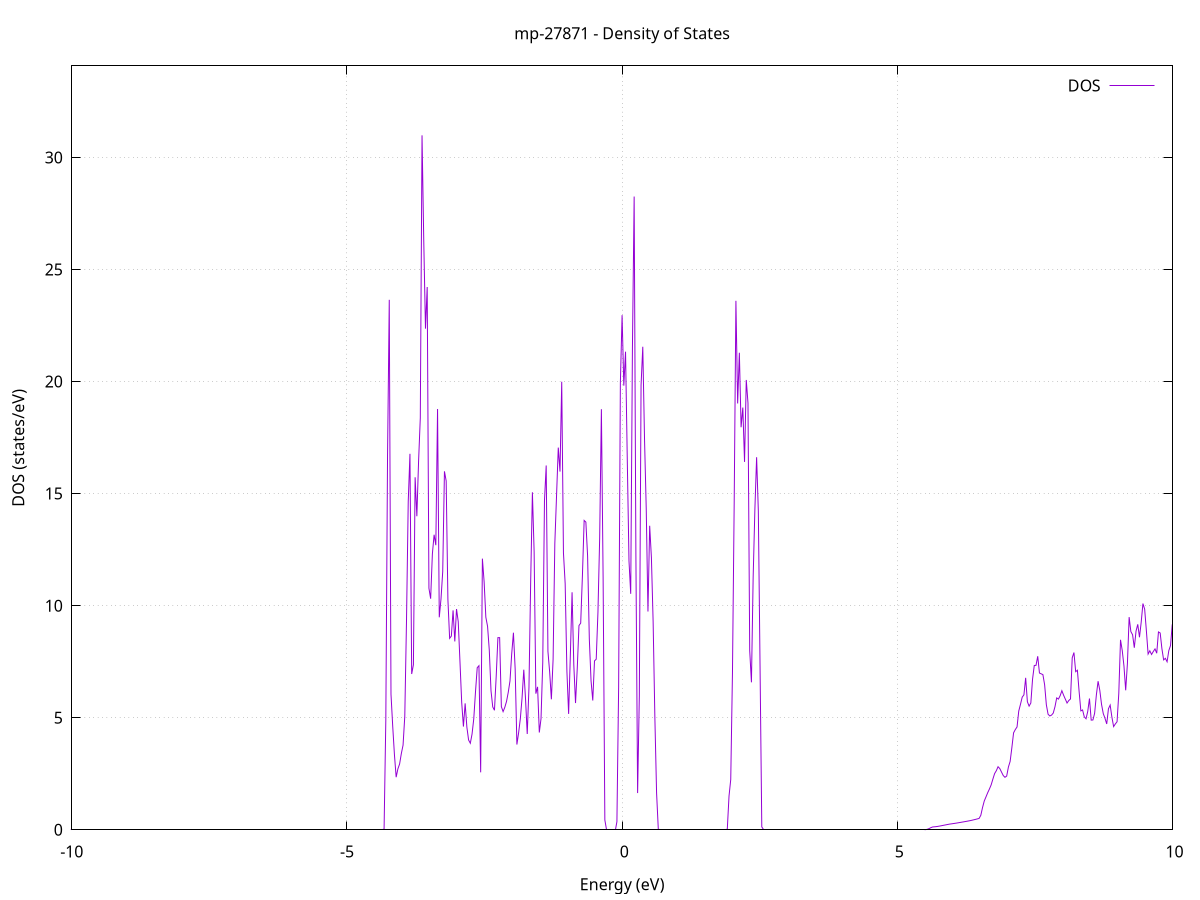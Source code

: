 set title 'mp-27871 - Density of States'
set xlabel 'Energy (eV)'
set ylabel 'DOS (states/eV)'
set grid
set xrange [-10:10]
set yrange [0:34.085]
set xzeroaxis lt -1
set terminal png size 800,600
set output 'mp-27871_dos_gnuplot.png'
plot '-' using 1:2 with lines title 'DOS'
-48.103600 0.000000
-48.072300 0.000000
-48.040900 0.000000
-48.009600 0.000000
-47.978300 0.000000
-47.946900 0.000000
-47.915600 0.000000
-47.884200 0.000000
-47.852900 0.000000
-47.821600 0.000000
-47.790200 0.000000
-47.758900 0.000000
-47.727600 0.000000
-47.696200 0.000000
-47.664900 0.000000
-47.633500 0.000000
-47.602200 0.000000
-47.570900 0.000000
-47.539500 0.000000
-47.508200 0.000000
-47.476900 0.000000
-47.445500 0.000000
-47.414200 0.000000
-47.382800 0.000000
-47.351500 0.000000
-47.320200 0.000000
-47.288800 0.000000
-47.257500 0.000000
-47.226200 0.000000
-47.194800 0.000000
-47.163500 0.000000
-47.132100 0.000000
-47.100800 0.000000
-47.069500 0.000000
-47.038100 0.000000
-47.006800 0.000000
-46.975500 0.000000
-46.944100 0.000000
-46.912800 0.000000
-46.881400 0.000000
-46.850100 0.000000
-46.818800 0.000000
-46.787400 0.000000
-46.756100 0.000000
-46.724800 0.000000
-46.693400 0.000000
-46.662100 0.000000
-46.630800 0.000000
-46.599400 0.000000
-46.568100 0.000000
-46.536700 0.000000
-46.505400 0.000000
-46.474100 0.000000
-46.442700 0.000000
-46.411400 0.000000
-46.380100 0.000000
-46.348700 0.000000
-46.317400 0.000000
-46.286000 0.000000
-46.254700 0.000000
-46.223400 0.000000
-46.192000 0.000000
-46.160700 0.000000
-46.129400 0.000000
-46.098000 0.000000
-46.066700 0.000000
-46.035300 0.000000
-46.004000 0.000000
-45.972700 0.000000
-45.941300 0.000000
-45.910000 0.000000
-45.878700 0.000000
-45.847300 0.000000
-45.816000 0.000000
-45.784600 0.000000
-45.753300 0.000000
-45.722000 0.000000
-45.690600 0.000000
-45.659300 0.000000
-45.628000 0.000000
-45.596600 0.000000
-45.565300 0.000000
-45.534000 0.000000
-45.502600 0.000000
-45.471300 0.000000
-45.439900 0.000000
-45.408600 0.000000
-45.377300 0.000000
-45.345900 0.000000
-45.314600 0.000000
-45.283300 0.000000
-45.251900 674.946700
-45.220600 0.000000
-45.189200 0.000000
-45.157900 0.000000
-45.126600 0.000000
-45.095200 0.000000
-45.063900 0.000000
-45.032600 0.000000
-45.001200 0.000000
-44.969900 0.000000
-44.938500 0.000000
-44.907200 0.000000
-44.875900 0.000000
-44.844500 0.000000
-44.813200 0.000000
-44.781900 0.000000
-44.750500 0.000000
-44.719200 0.000000
-44.687800 0.000000
-44.656500 0.000000
-44.625200 0.000000
-44.593800 0.000000
-44.562500 0.000000
-44.531200 0.000000
-44.499800 0.000000
-44.468500 0.000000
-44.437100 0.000000
-44.405800 0.000000
-44.374500 0.000000
-44.343100 0.000000
-44.311800 0.000000
-44.280500 0.000000
-44.249100 0.000000
-44.217800 0.000000
-44.186500 0.000000
-44.155100 0.000000
-44.123800 0.000000
-44.092400 0.000000
-44.061100 0.000000
-44.029800 0.000000
-43.998400 0.000000
-43.967100 0.000000
-43.935800 0.000000
-43.904400 0.000000
-43.873100 0.000000
-43.841700 0.000000
-43.810400 0.000000
-43.779100 0.000000
-43.747700 0.000000
-43.716400 0.000000
-43.685100 0.000000
-43.653700 0.000000
-43.622400 0.000000
-43.591000 0.000000
-43.559700 0.000000
-43.528400 0.000000
-43.497000 0.000000
-43.465700 0.000000
-43.434400 0.000000
-43.403000 0.000000
-43.371700 0.000000
-43.340300 0.000000
-43.309000 0.000000
-43.277700 0.000000
-43.246300 0.000000
-43.215000 0.000000
-43.183700 0.000000
-43.152300 0.000000
-43.121000 0.000000
-43.089700 0.000000
-43.058300 0.000000
-43.027000 0.000000
-42.995600 0.000000
-42.964300 0.000000
-42.933000 0.000000
-42.901600 0.000000
-42.870300 0.000000
-42.839000 0.000000
-42.807600 0.000000
-42.776300 0.000000
-42.744900 0.000000
-42.713600 0.000000
-42.682300 0.000000
-42.650900 0.000000
-42.619600 0.000000
-42.588300 0.000000
-42.556900 0.000000
-42.525600 0.000000
-42.494200 0.000000
-42.462900 0.000000
-42.431600 0.000000
-42.400200 0.000000
-42.368900 0.000000
-42.337600 0.000000
-42.306200 0.000000
-42.274900 0.000000
-42.243500 0.000000
-42.212200 0.000000
-42.180900 0.000000
-42.149500 0.000000
-42.118200 0.000000
-42.086900 0.000000
-42.055500 0.000000
-42.024200 0.000000
-41.992800 0.000000
-41.961500 0.000000
-41.930200 0.000000
-41.898800 0.000000
-41.867500 0.000000
-41.836200 0.000000
-41.804800 0.000000
-41.773500 0.000000
-41.742200 0.000000
-41.710800 0.000000
-41.679500 0.000000
-41.648100 0.000000
-41.616800 0.000000
-41.585500 0.000000
-41.554100 0.000000
-41.522800 0.000000
-41.491500 0.000000
-41.460100 0.000000
-41.428800 0.000000
-41.397400 0.000000
-41.366100 0.000000
-41.334800 0.000000
-41.303400 0.000000
-41.272100 0.000000
-41.240800 0.000000
-41.209400 0.000000
-41.178100 0.000000
-41.146700 0.000000
-41.115400 0.000000
-41.084100 0.000000
-41.052700 0.000000
-41.021400 0.000000
-40.990100 0.000000
-40.958700 0.000000
-40.927400 0.000000
-40.896000 0.000000
-40.864700 0.000000
-40.833400 0.000000
-40.802000 0.000000
-40.770700 0.000000
-40.739400 0.000000
-40.708000 0.000000
-40.676700 0.000000
-40.645300 0.000000
-40.614000 0.000000
-40.582700 0.000000
-40.551300 0.000000
-40.520000 0.000000
-40.488700 0.000000
-40.457300 0.000000
-40.426000 0.000000
-40.394700 0.000000
-40.363300 0.000000
-40.332000 0.000000
-40.300600 0.000000
-40.269300 0.000000
-40.238000 0.000000
-40.206600 0.000000
-40.175300 0.000000
-40.144000 0.000000
-40.112600 0.000000
-40.081300 0.000000
-40.049900 0.000000
-40.018600 0.000000
-39.987300 0.000000
-39.955900 0.000000
-39.924600 0.000000
-39.893300 0.000000
-39.861900 0.000000
-39.830600 0.000000
-39.799200 0.000000
-39.767900 0.000000
-39.736600 0.000000
-39.705200 0.000000
-39.673900 0.000000
-39.642600 0.000000
-39.611200 0.000000
-39.579900 0.000000
-39.548500 0.000000
-39.517200 0.000000
-39.485900 0.000000
-39.454500 0.000000
-39.423200 0.000000
-39.391900 0.000000
-39.360500 0.000000
-39.329200 0.000000
-39.297900 0.000000
-39.266500 0.000000
-39.235200 0.000000
-39.203800 0.000000
-39.172500 0.000000
-39.141200 0.000000
-39.109800 0.000000
-39.078500 0.000000
-39.047200 0.000000
-39.015800 0.000000
-38.984500 0.000000
-38.953100 0.000000
-38.921800 0.000000
-38.890500 0.000000
-38.859100 0.000000
-38.827800 0.000000
-38.796500 0.000000
-38.765100 0.000000
-38.733800 0.000000
-38.702400 0.000000
-38.671100 0.000000
-38.639800 0.000000
-38.608400 0.000000
-38.577100 0.000000
-38.545800 0.000000
-38.514400 0.000000
-38.483100 0.000000
-38.451700 0.000000
-38.420400 0.000000
-38.389100 0.000000
-38.357700 0.000000
-38.326400 0.000000
-38.295100 0.000000
-38.263700 0.000000
-38.232400 0.000000
-38.201000 0.000000
-38.169700 0.000000
-38.138400 0.000000
-38.107000 0.000000
-38.075700 0.000000
-38.044400 0.000000
-38.013000 0.000000
-37.981700 0.000000
-37.950400 0.000000
-37.919000 0.000000
-37.887700 0.000000
-37.856300 0.000000
-37.825000 0.000000
-37.793700 0.000000
-37.762300 0.000000
-37.731000 0.000000
-37.699700 0.000000
-37.668300 0.000000
-37.637000 0.000000
-37.605600 0.000000
-37.574300 0.000000
-37.543000 0.000000
-37.511600 0.000000
-37.480300 0.000000
-37.449000 0.000000
-37.417600 0.000000
-37.386300 0.000000
-37.354900 0.000000
-37.323600 0.000000
-37.292300 0.000000
-37.260900 0.000000
-37.229600 0.000000
-37.198300 0.000000
-37.166900 0.000000
-37.135600 0.000000
-37.104200 0.000000
-37.072900 0.000000
-37.041600 0.000000
-37.010200 0.000000
-36.978900 0.000000
-36.947600 0.000000
-36.916200 0.000000
-36.884900 0.000000
-36.853600 0.000000
-36.822200 0.000000
-36.790900 0.000000
-36.759500 0.000000
-36.728200 0.000000
-36.696900 0.000000
-36.665500 0.000000
-36.634200 0.000000
-36.602900 0.000000
-36.571500 0.000000
-36.540200 0.000000
-36.508800 0.000000
-36.477500 0.000000
-36.446200 0.000000
-36.414800 0.000000
-36.383500 0.000000
-36.352200 0.000000
-36.320800 0.000000
-36.289500 0.000000
-36.258100 0.000000
-36.226800 0.000000
-36.195500 0.000000
-36.164100 0.000000
-36.132800 0.000000
-36.101500 0.000000
-36.070100 0.000000
-36.038800 0.000000
-36.007400 0.000000
-35.976100 0.000000
-35.944800 0.000000
-35.913400 0.000000
-35.882100 0.000000
-35.850800 0.000000
-35.819400 0.000000
-35.788100 0.000000
-35.756700 0.000000
-35.725400 0.000000
-35.694100 0.000000
-35.662700 0.000000
-35.631400 0.000000
-35.600100 0.000000
-35.568700 0.000000
-35.537400 0.000000
-35.506100 0.000000
-35.474700 0.000000
-35.443400 0.000000
-35.412000 0.000000
-35.380700 0.000000
-35.349400 0.000000
-35.318000 0.000000
-35.286700 0.000000
-35.255400 0.000000
-35.224000 0.000000
-35.192700 0.000000
-35.161300 0.000000
-35.130000 0.000000
-35.098700 0.000000
-35.067300 0.000000
-35.036000 0.000000
-35.004700 0.000000
-34.973300 0.000000
-34.942000 0.000000
-34.910600 0.000000
-34.879300 0.000000
-34.848000 0.000000
-34.816600 0.000000
-34.785300 0.000000
-34.754000 0.000000
-34.722600 0.000000
-34.691300 0.000000
-34.659900 0.000000
-34.628600 0.000000
-34.597300 0.000000
-34.565900 0.000000
-34.534600 0.000000
-34.503300 0.000000
-34.471900 0.000000
-34.440600 0.000000
-34.409300 0.000000
-34.377900 0.000000
-34.346600 0.000000
-34.315200 0.000000
-34.283900 0.000000
-34.252600 0.000000
-34.221200 0.000000
-34.189900 0.000000
-34.158600 0.000000
-34.127200 0.000000
-34.095900 0.000000
-34.064500 0.000000
-34.033200 0.000000
-34.001900 0.000000
-33.970500 0.000000
-33.939200 0.000000
-33.907900 0.000000
-33.876500 0.000000
-33.845200 0.000000
-33.813800 0.000000
-33.782500 0.000000
-33.751200 0.000000
-33.719800 0.000000
-33.688500 0.000000
-33.657200 0.000000
-33.625800 0.000000
-33.594500 0.000000
-33.563100 0.000000
-33.531800 0.000000
-33.500500 0.000000
-33.469100 0.000000
-33.437800 0.000000
-33.406500 0.000000
-33.375100 0.000000
-33.343800 0.000000
-33.312400 0.000000
-33.281100 0.000000
-33.249800 0.000000
-33.218400 0.000000
-33.187100 0.000000
-33.155800 0.000000
-33.124400 0.000000
-33.093100 0.000000
-33.061800 0.000000
-33.030400 0.000000
-32.999100 0.000000
-32.967700 0.000000
-32.936400 0.000000
-32.905100 0.000000
-32.873700 0.000000
-32.842400 0.000000
-32.811100 0.000000
-32.779700 0.000000
-32.748400 0.000000
-32.717000 0.000000
-32.685700 0.000000
-32.654400 0.000000
-32.623000 0.000000
-32.591700 0.000000
-32.560400 0.000000
-32.529000 0.000000
-32.497700 0.000000
-32.466300 0.000000
-32.435000 0.000000
-32.403700 0.000000
-32.372300 0.000000
-32.341000 0.000000
-32.309700 0.000000
-32.278300 0.000000
-32.247000 0.000000
-32.215600 0.000000
-32.184300 0.000000
-32.153000 0.000000
-32.121600 0.000000
-32.090300 0.000000
-32.059000 0.000000
-32.027600 0.000000
-31.996300 0.000000
-31.965000 0.000000
-31.933600 0.000000
-31.902300 0.000000
-31.870900 0.000000
-31.839600 0.000000
-31.808300 0.000000
-31.776900 0.000000
-31.745600 0.000000
-31.714300 0.000000
-31.682900 0.000000
-31.651600 0.000000
-31.620200 0.000000
-31.588900 0.000000
-31.557600 0.000000
-31.526200 0.000000
-31.494900 0.000000
-31.463600 0.000000
-31.432200 0.000000
-31.400900 0.000000
-31.369500 0.000000
-31.338200 0.000000
-31.306900 0.000000
-31.275500 0.000000
-31.244200 0.000000
-31.212900 0.000000
-31.181500 0.000000
-31.150200 0.000000
-31.118800 0.000000
-31.087500 0.000000
-31.056200 0.000000
-31.024800 0.000000
-30.993500 0.000000
-30.962200 0.000000
-30.930800 0.000000
-30.899500 0.000000
-30.868100 0.000000
-30.836800 0.000000
-30.805500 0.000000
-30.774100 0.000000
-30.742800 0.000000
-30.711500 0.000000
-30.680100 0.000000
-30.648800 0.000000
-30.617500 0.000000
-30.586100 0.000000
-30.554800 0.000000
-30.523400 0.000000
-30.492100 0.000000
-30.460800 0.000000
-30.429400 0.000000
-30.398100 0.000000
-30.366800 0.000000
-30.335400 0.000000
-30.304100 0.000000
-30.272700 0.000000
-30.241400 0.000000
-30.210100 0.000000
-30.178700 0.000000
-30.147400 0.000000
-30.116100 0.000000
-30.084700 0.000000
-30.053400 0.000000
-30.022000 0.000000
-29.990700 0.000000
-29.959400 0.000000
-29.928000 0.000000
-29.896700 0.000000
-29.865400 0.000000
-29.834000 0.000000
-29.802700 0.000000
-29.771300 0.000000
-29.740000 0.000000
-29.708700 0.000000
-29.677300 0.000000
-29.646000 0.000000
-29.614700 0.000000
-29.583300 0.000000
-29.552000 0.000000
-29.520700 0.000000
-29.489300 0.000000
-29.458000 0.000000
-29.426600 0.000000
-29.395300 0.000000
-29.364000 0.000000
-29.332600 0.000000
-29.301300 0.000000
-29.270000 0.000000
-29.238600 0.000000
-29.207300 0.000000
-29.175900 0.000000
-29.144600 0.000000
-29.113300 0.000000
-29.081900 0.000000
-29.050600 0.000000
-29.019300 0.000000
-28.987900 0.000000
-28.956600 0.000000
-28.925200 0.000000
-28.893900 0.000000
-28.862600 0.000000
-28.831200 0.000000
-28.799900 0.000000
-28.768600 0.000000
-28.737200 0.000000
-28.705900 0.000000
-28.674500 0.000000
-28.643200 0.000000
-28.611900 0.000000
-28.580500 0.000000
-28.549200 0.000000
-28.517900 0.000000
-28.486500 0.000000
-28.455200 0.000000
-28.423800 0.000000
-28.392500 0.000000
-28.361200 0.000000
-28.329800 0.000000
-28.298500 0.000000
-28.267200 0.000000
-28.235800 0.000000
-28.204500 0.000000
-28.173200 0.000000
-28.141800 0.000000
-28.110500 0.000000
-28.079100 0.000000
-28.047800 0.000000
-28.016500 0.000000
-27.985100 0.000000
-27.953800 0.000000
-27.922500 0.000000
-27.891100 0.000000
-27.859800 0.000000
-27.828400 0.000000
-27.797100 0.000000
-27.765800 0.000000
-27.734400 0.000000
-27.703100 0.000000
-27.671800 0.000000
-27.640400 0.000000
-27.609100 0.000000
-27.577700 0.000000
-27.546400 0.000000
-27.515100 0.000000
-27.483700 0.000000
-27.452400 0.000000
-27.421100 0.000000
-27.389700 0.000000
-27.358400 0.000000
-27.327000 0.000000
-27.295700 0.000000
-27.264400 0.000000
-27.233000 0.000000
-27.201700 0.000000
-27.170400 0.000000
-27.139000 0.000000
-27.107700 0.000000
-27.076400 0.000000
-27.045000 0.000000
-27.013700 0.000000
-26.982300 0.000000
-26.951000 0.000000
-26.919700 0.000000
-26.888300 0.000000
-26.857000 0.000000
-26.825700 0.000000
-26.794300 0.000000
-26.763000 0.000000
-26.731600 0.000000
-26.700300 0.000000
-26.669000 0.000000
-26.637600 0.000000
-26.606300 0.000000
-26.575000 0.000000
-26.543600 0.000000
-26.512300 0.000000
-26.480900 0.000000
-26.449600 0.000000
-26.418300 0.000000
-26.386900 0.000000
-26.355600 0.000000
-26.324300 0.000000
-26.292900 0.000000
-26.261600 0.000000
-26.230200 0.000000
-26.198900 0.000000
-26.167600 0.000000
-26.136200 0.000000
-26.104900 0.000000
-26.073600 0.000000
-26.042200 0.000000
-26.010900 0.000000
-25.979500 0.000000
-25.948200 0.000000
-25.916900 0.000000
-25.885500 0.000000
-25.854200 0.000000
-25.822900 0.000000
-25.791500 0.000000
-25.760200 0.000000
-25.728900 0.000000
-25.697500 0.000000
-25.666200 0.000000
-25.634800 0.000000
-25.603500 0.000000
-25.572200 0.000000
-25.540800 0.000000
-25.509500 0.000000
-25.478200 0.000000
-25.446800 0.000000
-25.415500 0.000000
-25.384100 0.000000
-25.352800 0.000000
-25.321500 0.000000
-25.290100 0.000000
-25.258800 0.000000
-25.227500 0.000000
-25.196100 0.000000
-25.164800 0.000000
-25.133400 0.000000
-25.102100 0.000000
-25.070800 0.000000
-25.039400 0.000000
-25.008100 0.000000
-24.976800 0.000000
-24.945400 0.000000
-24.914100 0.000000
-24.882700 0.000000
-24.851400 0.000000
-24.820100 0.000000
-24.788700 0.000000
-24.757400 0.000000
-24.726100 0.000000
-24.694700 0.000000
-24.663400 0.000000
-24.632100 0.000000
-24.600700 0.000000
-24.569400 0.000000
-24.538000 0.000000
-24.506700 0.000000
-24.475400 0.000000
-24.444000 0.000000
-24.412700 0.000000
-24.381400 0.000000
-24.350000 0.000000
-24.318700 0.000000
-24.287300 0.000000
-24.256000 0.000000
-24.224700 0.000000
-24.193300 0.000000
-24.162000 0.000000
-24.130700 0.000000
-24.099300 0.000000
-24.068000 0.000000
-24.036600 0.000000
-24.005300 0.000000
-23.974000 0.000000
-23.942600 0.000000
-23.911300 0.000000
-23.880000 0.000000
-23.848600 0.000000
-23.817300 0.000000
-23.785900 0.000000
-23.754600 0.000000
-23.723300 0.000000
-23.691900 0.000000
-23.660600 0.000000
-23.629300 0.000000
-23.597900 0.000000
-23.566600 0.000000
-23.535200 0.000000
-23.503900 0.000000
-23.472600 0.000000
-23.441200 0.000000
-23.409900 0.000000
-23.378600 0.000000
-23.347200 0.000000
-23.315900 0.000000
-23.284600 0.000000
-23.253200 0.000000
-23.221900 0.000000
-23.190500 0.000000
-23.159200 0.000000
-23.127900 0.000000
-23.096500 0.000000
-23.065200 0.000000
-23.033900 0.000000
-23.002500 0.000000
-22.971200 0.000000
-22.939800 0.000000
-22.908500 0.000000
-22.877200 0.000000
-22.845800 0.000000
-22.814500 0.000000
-22.783200 0.000000
-22.751800 0.000000
-22.720500 0.000000
-22.689100 0.000000
-22.657800 0.000000
-22.626500 0.000000
-22.595100 0.000000
-22.563800 0.000000
-22.532500 0.000000
-22.501100 0.000000
-22.469800 0.000000
-22.438400 0.000000
-22.407100 0.000000
-22.375800 0.000000
-22.344400 0.000000
-22.313100 0.000000
-22.281800 0.000000
-22.250400 0.000000
-22.219100 0.000000
-22.187800 0.000000
-22.156400 0.000000
-22.125100 0.000000
-22.093700 0.000000
-22.062400 0.000000
-22.031100 0.000000
-21.999700 0.000000
-21.968400 0.000000
-21.937100 0.000000
-21.905700 0.000000
-21.874400 0.000000
-21.843000 0.000000
-21.811700 0.000000
-21.780400 0.000000
-21.749000 0.000000
-21.717700 0.000000
-21.686400 0.000000
-21.655000 0.000000
-21.623700 0.000000
-21.592300 0.000000
-21.561000 0.000000
-21.529700 0.000000
-21.498300 0.000000
-21.467000 0.000000
-21.435700 0.000000
-21.404300 0.000000
-21.373000 0.000000
-21.341600 0.000000
-21.310300 0.000000
-21.279000 0.000000
-21.247600 0.000000
-21.216300 0.000000
-21.185000 0.000000
-21.153600 0.000000
-21.122300 0.000000
-21.090900 0.000000
-21.059600 0.000000
-21.028300 0.000000
-20.996900 0.000000
-20.965600 0.000000
-20.934300 0.000000
-20.902900 0.000000
-20.871600 0.000000
-20.840300 0.000000
-20.808900 0.000000
-20.777600 0.000000
-20.746200 0.000000
-20.714900 0.000000
-20.683600 0.000000
-20.652200 0.000000
-20.620900 0.000000
-20.589600 0.000000
-20.558200 0.000000
-20.526900 0.000000
-20.495500 0.000000
-20.464200 0.000000
-20.432900 0.000000
-20.401500 0.000000
-20.370200 0.000000
-20.338900 0.000000
-20.307500 0.000000
-20.276200 0.000000
-20.244800 0.000000
-20.213500 0.000000
-20.182200 0.000000
-20.150800 0.000000
-20.119500 0.000000
-20.088200 0.000000
-20.056800 0.000000
-20.025500 0.000000
-19.994100 0.000000
-19.962800 0.000000
-19.931500 0.000000
-19.900100 0.000000
-19.868800 0.000000
-19.837500 0.000000
-19.806100 0.000000
-19.774800 0.000000
-19.743500 0.000000
-19.712100 0.000000
-19.680800 0.000000
-19.649400 0.000000
-19.618100 0.000000
-19.586800 0.000000
-19.555400 0.000000
-19.524100 0.000000
-19.492800 0.000000
-19.461400 0.000000
-19.430100 0.000000
-19.398700 0.000000
-19.367400 0.000000
-19.336100 0.000000
-19.304700 0.000000
-19.273400 0.000000
-19.242100 0.000000
-19.210700 0.000000
-19.179400 0.000000
-19.148000 0.000000
-19.116700 0.000000
-19.085400 0.000000
-19.054000 0.000000
-19.022700 0.000000
-18.991400 0.000000
-18.960000 0.000000
-18.928700 0.000000
-18.897300 0.000000
-18.866000 0.000000
-18.834700 0.000000
-18.803300 0.000000
-18.772000 0.000000
-18.740700 0.000000
-18.709300 0.000000
-18.678000 0.000000
-18.646600 0.000000
-18.615300 0.000000
-18.584000 0.000000
-18.552600 0.000000
-18.521300 0.000000
-18.490000 0.000000
-18.458600 0.000000
-18.427300 0.000000
-18.396000 0.000000
-18.364600 0.000000
-18.333300 0.000000
-18.301900 0.000000
-18.270600 0.000000
-18.239300 0.000000
-18.207900 0.000000
-18.176600 0.000000
-18.145300 0.000000
-18.113900 0.000000
-18.082600 0.000000
-18.051200 0.000000
-18.019900 0.000000
-17.988600 0.000000
-17.957200 0.000000
-17.925900 0.000000
-17.894600 0.000000
-17.863200 0.000000
-17.831900 0.000000
-17.800500 0.000000
-17.769200 0.000000
-17.737900 0.000000
-17.706500 0.000000
-17.675200 0.000000
-17.643900 0.000000
-17.612500 0.000000
-17.581200 0.000000
-17.549800 0.000000
-17.518500 0.000000
-17.487200 0.000000
-17.455800 0.000000
-17.424500 0.000000
-17.393200 0.000000
-17.361800 0.000000
-17.330500 0.000000
-17.299200 0.000000
-17.267800 0.000000
-17.236500 0.000000
-17.205100 0.000000
-17.173800 0.000000
-17.142500 0.000000
-17.111100 0.000000
-17.079800 0.000000
-17.048500 0.000000
-17.017100 0.000000
-16.985800 0.000000
-16.954400 0.000000
-16.923100 0.000000
-16.891800 0.000000
-16.860400 0.000000
-16.829100 0.000000
-16.797800 0.000000
-16.766400 0.000000
-16.735100 0.000000
-16.703700 0.000000
-16.672400 0.000000
-16.641100 0.000000
-16.609700 0.000000
-16.578400 0.000000
-16.547100 0.000000
-16.515700 0.000000
-16.484400 0.000000
-16.453000 0.000000
-16.421700 0.000000
-16.390400 0.000000
-16.359000 0.000000
-16.327700 0.000000
-16.296400 0.000000
-16.265000 0.000000
-16.233700 0.000000
-16.202300 0.000000
-16.171000 0.000000
-16.139700 0.000000
-16.108300 0.000000
-16.077000 0.000000
-16.045700 0.000000
-16.014300 0.000000
-15.983000 0.000000
-15.951700 0.000000
-15.920300 0.000000
-15.889000 0.000000
-15.857600 0.000000
-15.826300 0.000000
-15.795000 0.000000
-15.763600 0.000000
-15.732300 0.000000
-15.701000 0.000000
-15.669600 0.000000
-15.638300 0.000000
-15.606900 0.000000
-15.575600 0.000000
-15.544300 0.000000
-15.512900 0.000000
-15.481600 0.000000
-15.450300 0.000000
-15.418900 0.000000
-15.387600 0.000000
-15.356200 0.000000
-15.324900 0.000000
-15.293600 0.000000
-15.262200 0.000000
-15.230900 0.000000
-15.199600 0.000000
-15.168200 0.000000
-15.136900 0.000000
-15.105500 0.000000
-15.074200 0.000000
-15.042900 0.000000
-15.011500 0.000000
-14.980200 0.000000
-14.948900 0.000000
-14.917500 0.000000
-14.886200 0.000000
-14.854900 0.000000
-14.823500 0.000000
-14.792200 0.000000
-14.760800 0.000000
-14.729500 0.000000
-14.698200 0.000000
-14.666800 0.000000
-14.635500 0.000000
-14.604200 0.000000
-14.572800 0.000000
-14.541500 0.000000
-14.510100 0.443700
-14.478800 2.875900
-14.447500 4.109100
-14.416100 4.245900
-14.384800 4.494600
-14.353500 4.626700
-14.322100 4.926200
-14.290800 5.299000
-14.259400 5.879800
-14.228100 7.005100
-14.196800 9.909800
-14.165400 5.009300
-14.134100 3.700200
-14.102800 0.000000
-14.071400 0.000000
-14.040100 0.000000
-14.008700 5.630200
-13.977400 8.357900
-13.946100 8.511700
-13.914700 6.437600
-13.883400 5.720100
-13.852100 5.120700
-13.820700 4.801100
-13.789400 5.031400
-13.758000 7.477500
-13.726700 56.326900
-13.695400 18.439600
-13.664000 54.725100
-13.632700 85.351800
-13.601400 0.000000
-13.570000 0.000000
-13.538700 0.000000
-13.507400 0.000000
-13.476000 0.000000
-13.444700 0.000000
-13.413300 0.000000
-13.382000 0.000000
-13.350700 0.000000
-13.319300 0.000000
-13.288000 0.000000
-13.256700 0.000000
-13.225300 0.000000
-13.194000 0.000000
-13.162600 0.000000
-13.131300 0.000000
-13.100000 0.000000
-13.068600 0.000000
-13.037300 0.000000
-13.006000 0.000000
-12.974600 0.000000
-12.943300 0.000000
-12.911900 0.000000
-12.880600 0.000000
-12.849300 0.000000
-12.817900 0.000000
-12.786600 0.000000
-12.755300 0.000000
-12.723900 0.000000
-12.692600 0.000000
-12.661200 0.000000
-12.629900 0.000000
-12.598600 0.000000
-12.567200 0.000000
-12.535900 0.000000
-12.504600 0.000000
-12.473200 0.000000
-12.441900 0.000000
-12.410600 0.000000
-12.379200 0.000000
-12.347900 0.000000
-12.316500 0.000000
-12.285200 0.000000
-12.253900 0.000000
-12.222500 0.000000
-12.191200 0.000000
-12.159900 0.000000
-12.128500 0.000000
-12.097200 0.000000
-12.065800 0.000000
-12.034500 0.000000
-12.003200 0.000000
-11.971800 0.000000
-11.940500 0.000000
-11.909200 0.000000
-11.877800 0.000000
-11.846500 0.000000
-11.815100 0.000000
-11.783800 0.000000
-11.752500 0.000000
-11.721100 0.000000
-11.689800 0.000000
-11.658500 0.000000
-11.627100 0.000000
-11.595800 0.000000
-11.564400 0.000000
-11.533100 0.000000
-11.501800 0.000000
-11.470400 0.000000
-11.439100 0.000000
-11.407800 0.000000
-11.376400 0.000000
-11.345100 0.000000
-11.313700 0.000000
-11.282400 0.000000
-11.251100 0.000000
-11.219700 0.000000
-11.188400 0.000000
-11.157100 0.000000
-11.125700 0.000000
-11.094400 0.000000
-11.063100 0.000000
-11.031700 0.000000
-11.000400 0.000000
-10.969000 0.000000
-10.937700 0.000000
-10.906400 0.000000
-10.875000 0.000000
-10.843700 0.000000
-10.812400 0.000000
-10.781000 0.000000
-10.749700 0.000000
-10.718300 0.000000
-10.687000 0.000000
-10.655700 0.000000
-10.624300 0.000000
-10.593000 0.000000
-10.561700 0.000000
-10.530300 0.000000
-10.499000 0.000000
-10.467600 0.000000
-10.436300 0.000000
-10.405000 0.000000
-10.373600 0.000000
-10.342300 0.000000
-10.311000 0.000000
-10.279600 0.000000
-10.248300 0.000000
-10.216900 0.000000
-10.185600 0.000000
-10.154300 0.000000
-10.122900 0.000000
-10.091600 0.000000
-10.060300 0.000000
-10.028900 0.000000
-9.997600 0.000000
-9.966300 0.000000
-9.934900 0.000000
-9.903600 0.000000
-9.872200 0.000000
-9.840900 0.000000
-9.809600 0.000000
-9.778200 0.000000
-9.746900 0.000000
-9.715600 0.000000
-9.684200 0.000000
-9.652900 0.000000
-9.621500 0.000000
-9.590200 0.000000
-9.558900 0.000000
-9.527500 0.000000
-9.496200 0.000000
-9.464900 0.000000
-9.433500 0.000000
-9.402200 0.000000
-9.370800 0.000000
-9.339500 0.000000
-9.308200 0.000000
-9.276800 0.000000
-9.245500 0.000000
-9.214200 0.000000
-9.182800 0.000000
-9.151500 0.000000
-9.120100 0.000000
-9.088800 0.000000
-9.057500 0.000000
-9.026100 0.000000
-8.994800 0.000000
-8.963500 0.000000
-8.932100 0.000000
-8.900800 0.000000
-8.869400 0.000000
-8.838100 0.000000
-8.806800 0.000000
-8.775400 0.000000
-8.744100 0.000000
-8.712800 0.000000
-8.681400 0.000000
-8.650100 0.000000
-8.618800 0.000000
-8.587400 0.000000
-8.556100 0.000000
-8.524700 0.000000
-8.493400 0.000000
-8.462100 0.000000
-8.430700 0.000000
-8.399400 0.000000
-8.368100 0.000000
-8.336700 0.000000
-8.305400 0.000000
-8.274000 0.000000
-8.242700 0.000000
-8.211400 0.000000
-8.180000 0.000000
-8.148700 0.000000
-8.117400 0.000000
-8.086000 0.000000
-8.054700 0.000000
-8.023300 0.000000
-7.992000 0.000000
-7.960700 0.000000
-7.929300 0.000000
-7.898000 0.000000
-7.866700 0.000000
-7.835300 0.000000
-7.804000 0.000000
-7.772600 0.000000
-7.741300 0.000000
-7.710000 0.000000
-7.678600 0.000000
-7.647300 0.000000
-7.616000 0.000000
-7.584600 0.000000
-7.553300 0.000000
-7.522000 0.000000
-7.490600 0.000000
-7.459300 0.000000
-7.427900 0.000000
-7.396600 0.000000
-7.365300 0.000000
-7.333900 0.000000
-7.302600 0.000000
-7.271300 0.000000
-7.239900 0.000000
-7.208600 0.000000
-7.177200 0.000000
-7.145900 0.000000
-7.114600 0.000000
-7.083200 0.000000
-7.051900 0.000000
-7.020600 0.000000
-6.989200 0.000000
-6.957900 0.000000
-6.926500 0.000000
-6.895200 0.000000
-6.863900 0.000000
-6.832500 0.000000
-6.801200 0.000000
-6.769900 0.000000
-6.738500 0.000000
-6.707200 0.000000
-6.675800 0.000000
-6.644500 0.000000
-6.613200 0.000000
-6.581800 0.000000
-6.550500 0.000000
-6.519200 0.000000
-6.487800 0.000000
-6.456500 0.000000
-6.425100 0.000000
-6.393800 0.000000
-6.362500 0.000000
-6.331100 0.000000
-6.299800 0.000000
-6.268500 0.000000
-6.237100 0.000000
-6.205800 0.000000
-6.174500 0.000000
-6.143100 0.000000
-6.111800 0.000000
-6.080400 0.000000
-6.049100 0.000000
-6.017800 0.000000
-5.986400 0.000000
-5.955100 0.000000
-5.923800 0.000000
-5.892400 0.000000
-5.861100 0.000000
-5.829700 0.000000
-5.798400 0.000000
-5.767100 0.000000
-5.735700 0.000000
-5.704400 0.000000
-5.673100 0.000000
-5.641700 0.000000
-5.610400 0.000000
-5.579000 0.000000
-5.547700 0.000000
-5.516400 0.000000
-5.485000 0.000000
-5.453700 0.000000
-5.422400 0.000000
-5.391000 0.000000
-5.359700 0.000000
-5.328300 0.000000
-5.297000 0.000000
-5.265700 0.000000
-5.234300 0.000000
-5.203000 0.000000
-5.171700 0.000000
-5.140300 0.000000
-5.109000 0.000000
-5.077700 0.000000
-5.046300 0.000000
-5.015000 0.000000
-4.983600 0.000000
-4.952300 0.000000
-4.921000 0.000000
-4.889600 0.000000
-4.858300 0.000000
-4.827000 0.000000
-4.795600 0.000000
-4.764300 0.000000
-4.732900 0.000000
-4.701600 0.000000
-4.670300 0.000000
-4.638900 0.000000
-4.607600 0.000000
-4.576300 0.000000
-4.544900 0.000000
-4.513600 0.000000
-4.482200 0.000000
-4.450900 0.000000
-4.419600 0.000000
-4.388200 0.000000
-4.356900 0.000000
-4.325600 0.025900
-4.294200 4.882100
-4.262900 16.665700
-4.231500 23.646400
-4.200200 6.050200
-4.168900 4.625600
-4.137500 3.347500
-4.106200 2.346500
-4.074900 2.716600
-4.043500 2.936100
-4.012200 3.400100
-3.980800 3.776200
-3.949500 5.068200
-3.918200 9.344600
-3.886800 14.642400
-3.855500 16.776400
-3.824200 6.950800
-3.792800 7.360100
-3.761500 15.728000
-3.730200 13.989300
-3.698800 16.446900
-3.667500 18.376800
-3.636100 30.986700
-3.604800 26.292600
-3.573500 22.361000
-3.542100 24.218600
-3.510800 10.779000
-3.479500 10.310400
-3.448100 12.306600
-3.416800 13.164200
-3.385400 12.698800
-3.354100 18.773600
-3.322800 9.480800
-3.291400 10.299200
-3.260100 11.519500
-3.228800 15.993800
-3.197400 15.565500
-3.166100 10.284900
-3.134700 8.540700
-3.103400 8.641300
-3.072100 9.791000
-3.040700 8.404800
-3.009400 9.848600
-2.978100 9.287000
-2.946700 7.498800
-2.915400 5.682200
-2.884000 4.606000
-2.852700 5.640600
-2.821400 4.580200
-2.790000 4.005200
-2.758700 3.860200
-2.727400 4.269200
-2.696000 4.952500
-2.664700 6.152200
-2.633400 7.231100
-2.602000 7.320400
-2.570700 2.563200
-2.539300 12.097900
-2.508000 11.072000
-2.476700 9.486100
-2.445300 9.074200
-2.414000 8.014900
-2.382700 6.198000
-2.351300 5.482300
-2.320000 5.331900
-2.288600 6.839900
-2.257300 8.574200
-2.226000 8.573900
-2.194600 5.495000
-2.163300 5.272500
-2.132000 5.464000
-2.100600 5.730000
-2.069300 6.136700
-2.037900 6.640000
-2.006600 7.856600
-1.975300 8.792700
-1.943900 7.177600
-1.912600 3.803500
-1.881300 4.325600
-1.849900 4.957400
-1.818600 5.883900
-1.787200 7.141700
-1.755900 5.856900
-1.724600 4.273800
-1.693200 6.336300
-1.661900 11.092500
-1.630600 15.059600
-1.599200 12.400400
-1.567900 6.074300
-1.536500 6.376600
-1.505200 4.340700
-1.473900 4.961000
-1.442500 7.469600
-1.411200 14.688300
-1.379900 16.253700
-1.348500 7.964200
-1.317200 7.044700
-1.285900 5.821700
-1.254500 7.609100
-1.223200 12.776600
-1.191800 14.915500
-1.160500 17.052700
-1.129200 15.981700
-1.097800 19.991300
-1.066500 12.357200
-1.035200 10.979700
-1.003800 7.078700
-0.972500 5.168900
-0.941100 7.798400
-0.909800 10.596900
-0.878500 7.358000
-0.847100 5.654500
-0.815800 7.192100
-0.784500 9.111300
-0.753100 9.221500
-0.721800 11.344100
-0.690400 13.803300
-0.659100 13.727600
-0.627800 12.221600
-0.596400 8.511700
-0.565100 6.653700
-0.533800 5.768200
-0.502400 7.535700
-0.471100 7.611000
-0.439700 9.706700
-0.408400 13.013500
-0.377100 18.766100
-0.345700 11.244700
-0.314400 0.437200
-0.283100 0.000000
-0.251700 0.000000
-0.220400 0.000000
-0.189100 0.000000
-0.157700 0.000000
-0.126400 0.000000
-0.095000 0.361700
-0.063700 6.375100
-0.032400 19.919800
-0.001000 22.963800
0.030300 19.817800
0.061600 21.332600
0.093000 16.562200
0.124300 11.999900
0.155700 10.528400
0.187000 21.520900
0.218300 28.254900
0.249700 12.276400
0.281000 1.639000
0.312300 5.971900
0.343700 19.834100
0.375000 21.551300
0.406400 17.453400
0.437700 14.330700
0.469000 9.738800
0.500400 13.564600
0.531700 12.145300
0.563000 9.286600
0.594400 5.027100
0.625700 1.644300
0.657100 0.017100
0.688400 0.000000
0.719700 0.000000
0.751100 0.000000
0.782400 0.000000
0.813700 0.000000
0.845100 0.000000
0.876400 0.000000
0.907800 0.000000
0.939100 0.000000
0.970400 0.000000
1.001800 0.000000
1.033100 0.000000
1.064400 0.000000
1.095800 0.000000
1.127100 0.000000
1.158400 0.000000
1.189800 0.000000
1.221100 0.000000
1.252500 0.000000
1.283800 0.000000
1.315100 0.000000
1.346500 0.000000
1.377800 0.000000
1.409100 0.000000
1.440500 0.000000
1.471800 0.000000
1.503200 0.000000
1.534500 0.000000
1.565800 0.000000
1.597200 0.000000
1.628500 0.000000
1.659800 0.000000
1.691200 0.000000
1.722500 0.000000
1.753900 0.000000
1.785200 0.000000
1.816500 0.000000
1.847900 0.000000
1.879200 0.000000
1.910500 0.022400
1.941900 1.502200
1.973200 2.240900
2.004600 7.016500
2.035900 14.600100
2.067200 23.602000
2.098600 19.023600
2.129900 21.285400
2.161200 17.960800
2.192600 18.838700
2.223900 16.414800
2.255200 20.070000
2.286600 19.039100
2.317900 7.989400
2.349300 6.580200
2.380600 11.274600
2.411900 14.293800
2.443300 16.624400
2.474600 14.221300
2.505900 7.257900
2.537300 0.129600
2.568600 0.000000
2.600000 0.000000
2.631300 0.000000
2.662600 0.000000
2.694000 0.000000
2.725300 0.000000
2.756600 0.000000
2.788000 0.000000
2.819300 0.000000
2.850700 0.000000
2.882000 0.000000
2.913300 0.000000
2.944700 0.000000
2.976000 0.000000
3.007300 0.000000
3.038700 0.000000
3.070000 0.000000
3.101400 0.000000
3.132700 0.000000
3.164000 0.000000
3.195400 0.000000
3.226700 0.000000
3.258000 0.000000
3.289400 0.000000
3.320700 0.000000
3.352100 0.000000
3.383400 0.000000
3.414700 0.000000
3.446100 0.000000
3.477400 0.000000
3.508700 0.000000
3.540100 0.000000
3.571400 0.000000
3.602700 0.000000
3.634100 0.000000
3.665400 0.000000
3.696800 0.000000
3.728100 0.000000
3.759400 0.000000
3.790800 0.000000
3.822100 0.000000
3.853400 0.000000
3.884800 0.000000
3.916100 0.000000
3.947500 0.000000
3.978800 0.000000
4.010100 0.000000
4.041500 0.000000
4.072800 0.000000
4.104100 0.000000
4.135500 0.000000
4.166800 0.000000
4.198200 0.000000
4.229500 0.000000
4.260800 0.000000
4.292200 0.000000
4.323500 0.000000
4.354800 0.000000
4.386200 0.000000
4.417500 0.000000
4.448900 0.000000
4.480200 0.000000
4.511500 0.000000
4.542900 0.000000
4.574200 0.000000
4.605500 0.000000
4.636900 0.000000
4.668200 0.000000
4.699500 0.000000
4.730900 0.000000
4.762200 0.000000
4.793600 0.000000
4.824900 0.000000
4.856200 0.000000
4.887600 0.000000
4.918900 0.000000
4.950200 0.000000
4.981600 0.000000
5.012900 0.000000
5.044300 0.000000
5.075600 0.000000
5.106900 0.000000
5.138300 0.000000
5.169600 0.000000
5.200900 0.000000
5.232300 0.000000
5.263600 0.000000
5.295000 0.000000
5.326300 0.000000
5.357600 0.000000
5.389000 0.000000
5.420300 0.000000
5.451600 0.000000
5.483000 0.000000
5.514300 0.005700
5.545700 0.023100
5.577000 0.052100
5.608300 0.092900
5.639700 0.124200
5.671000 0.131600
5.702300 0.138900
5.733700 0.150600
5.765000 0.164200
5.796400 0.178800
5.827700 0.194200
5.859000 0.209200
5.890400 0.224700
5.921700 0.240100
5.953000 0.254000
5.984400 0.264600
6.015700 0.276100
6.047000 0.287800
6.078400 0.299900
6.109700 0.312900
6.141100 0.326300
6.172400 0.339900
6.203700 0.353400
6.235100 0.367200
6.266400 0.381300
6.297700 0.395700
6.329100 0.410300
6.360400 0.428000
6.391800 0.446800
6.423100 0.465900
6.454400 0.485500
6.485800 0.506700
6.517100 0.646800
6.548400 0.992400
6.579800 1.284900
6.611100 1.468300
6.642500 1.655800
6.673800 1.820300
6.705100 2.004300
6.736500 2.262600
6.767800 2.507000
6.799100 2.637700
6.830500 2.813700
6.861800 2.731400
6.893200 2.575300
6.924500 2.420800
6.955800 2.341300
6.987200 2.396800
7.018500 2.800100
7.049800 3.048900
7.081200 3.664800
7.112500 4.325600
7.143800 4.471800
7.175200 4.586200
7.206500 5.297500
7.237900 5.599300
7.269200 5.917200
7.300500 6.021900
7.331900 6.780400
7.363200 5.712200
7.394500 5.518100
7.425900 5.655700
7.457200 6.720100
7.488600 7.331400
7.519900 7.336100
7.551200 7.742800
7.582600 6.993700
7.613900 6.958700
7.645200 6.923000
7.676600 6.469800
7.707900 5.576200
7.739300 5.154900
7.770600 5.078200
7.801900 5.115500
7.833300 5.207300
7.864600 5.490400
7.895900 5.883900
7.927300 5.830400
7.958600 5.982100
7.990000 6.206000
8.021300 6.004800
8.052600 5.830400
8.084000 5.655700
8.115300 5.766800
8.146600 5.836500
8.178000 7.674300
8.209300 7.908100
8.240700 7.055300
8.272000 7.117900
8.303300 6.168800
8.334700 5.304900
8.366000 5.345900
8.397300 5.037100
8.428700 4.953100
8.460000 5.279300
8.491300 5.856300
8.522700 4.893200
8.554000 4.899000
8.585400 5.202400
8.616700 6.016300
8.648000 6.629400
8.679400 6.216500
8.710700 5.593900
8.742000 5.184800
8.773400 4.974600
8.804700 4.721500
8.836100 5.399600
8.867400 5.565500
8.898700 5.028300
8.930100 4.603800
8.961400 4.722600
8.992700 4.820500
9.024100 6.083100
9.055400 8.476300
9.086800 7.999600
9.118100 7.305300
9.149400 6.224300
9.180800 7.415900
9.212100 9.489600
9.243400 8.843000
9.274800 8.700500
9.306100 8.122700
9.337500 8.865200
9.368800 9.166800
9.400100 8.590600
9.431500 9.265800
9.462800 10.094100
9.494100 9.844500
9.525500 8.876900
9.556800 7.840900
9.588100 7.986000
9.619500 7.822000
9.650800 7.952900
9.682200 8.069800
9.713500 7.877600
9.744800 8.827300
9.776200 8.780600
9.807500 8.084500
9.838800 7.580800
9.870200 7.650200
9.901500 7.496500
9.932900 7.992000
9.964200 8.221100
9.995500 9.164400
10.026900 7.006300
10.058200 6.251000
10.089500 6.443800
10.120900 6.518600
10.152200 6.221100
10.183600 5.442000
10.214900 5.461700
10.246200 5.678400
10.277600 5.927200
10.308900 6.183000
10.340200 7.149500
10.371600 7.013200
10.402900 7.162400
10.434300 7.587300
10.465600 8.286400
10.496900 8.147600
10.528300 7.379600
10.559600 7.062500
10.590900 7.132400
10.622300 7.537100
10.653600 8.015800
10.685000 8.681600
10.716300 10.495500
10.747600 10.381300
10.779000 9.618900
10.810300 9.467600
10.841600 9.077100
10.873000 9.482700
10.904300 9.923500
10.935600 9.407900
10.967000 9.768700
10.998300 10.683100
11.029700 9.631700
11.061000 9.037700
11.092300 8.971700
11.123700 8.810500
11.155000 8.733800
11.186300 7.792700
11.217700 7.742400
11.249000 7.760500
11.280400 6.465800
11.311700 5.499100
11.343000 4.826700
11.374400 4.055200
11.405700 3.270900
11.437000 2.675500
11.468400 2.059200
11.499700 1.504400
11.531100 1.202900
11.562400 1.263500
11.593700 0.534600
11.625100 0.349200
11.656400 0.245300
11.687700 0.167700
11.719100 0.025300
11.750400 0.000000
11.781800 0.000000
11.813100 0.000000
11.844400 0.000000
11.875800 0.000000
11.907100 0.000000
11.938400 0.000000
11.969800 0.000000
12.001100 0.000000
12.032400 0.000000
12.063800 0.000000
12.095100 0.000000
12.126500 0.000000
12.157800 0.000000
12.189100 0.000000
12.220500 0.000000
12.251800 0.000000
12.283100 0.000000
12.314500 0.000000
12.345800 0.000000
12.377200 0.000000
12.408500 0.000000
12.439800 0.000000
12.471200 0.000000
12.502500 0.000000
12.533800 0.000000
12.565200 0.000000
12.596500 0.000000
12.627900 0.000000
12.659200 0.000000
12.690500 0.000000
12.721900 0.000000
12.753200 0.000000
12.784500 0.000000
12.815900 0.000000
12.847200 0.000000
12.878600 0.000000
12.909900 0.000000
12.941200 0.000000
12.972600 0.000000
13.003900 0.000000
13.035200 0.000000
13.066600 0.000000
13.097900 0.000000
13.129300 0.000000
13.160600 0.000000
13.191900 0.000000
13.223300 0.000000
13.254600 0.000000
13.285900 0.000000
13.317300 0.000000
13.348600 0.000000
13.379900 0.000000
13.411300 0.000000
13.442600 0.000000
13.474000 0.000000
13.505300 0.000000
13.536600 0.000000
13.568000 0.000000
13.599300 0.000000
13.630600 0.000000
13.662000 0.000000
13.693300 0.000000
13.724700 0.000000
13.756000 0.000000
13.787300 0.000000
13.818700 0.000000
13.850000 0.000000
13.881300 0.000000
13.912700 0.000000
13.944000 0.000000
13.975400 0.000000
14.006700 0.000000
14.038000 0.000000
14.069400 0.000000
14.100700 0.000000
14.132000 0.000000
14.163400 0.000000
14.194700 0.000000
14.226100 0.000000
14.257400 0.000000
14.288700 0.000000
14.320100 0.000000
14.351400 0.000000
14.382700 0.000000
14.414100 0.000000
14.445400 0.000000
14.476700 0.000000
14.508100 0.000000
14.539400 0.000000
14.570800 0.000000
e
